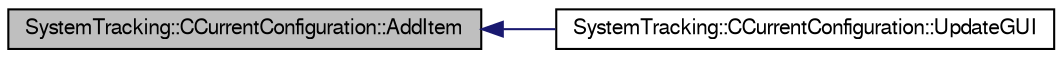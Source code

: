 digraph G
{
  edge [fontname="FreeSans",fontsize="10",labelfontname="FreeSans",labelfontsize="10"];
  node [fontname="FreeSans",fontsize="10",shape=record];
  rankdir="LR";
  Node1 [label="SystemTracking::CCurrentConfiguration::AddItem",height=0.2,width=0.4,color="black", fillcolor="grey75", style="filled" fontcolor="black"];
  Node1 -> Node2 [dir="back",color="midnightblue",fontsize="10",style="solid",fontname="FreeSans"];
  Node2 [label="SystemTracking::CCurrentConfiguration::UpdateGUI",height=0.2,width=0.4,color="black", fillcolor="white", style="filled",URL="$classSystemTracking_1_1CCurrentConfiguration.html#ae8faa1b7f36c6c40b401c6abce264d99",tooltip="Slot for updating the GUI."];
}
